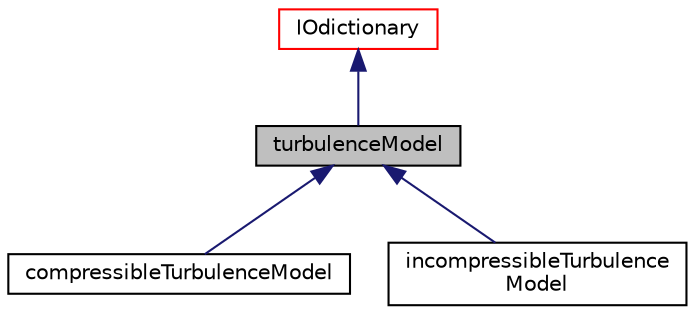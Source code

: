digraph "turbulenceModel"
{
  bgcolor="transparent";
  edge [fontname="Helvetica",fontsize="10",labelfontname="Helvetica",labelfontsize="10"];
  node [fontname="Helvetica",fontsize="10",shape=record];
  Node1 [label="turbulenceModel",height=0.2,width=0.4,color="black", fillcolor="grey75", style="filled", fontcolor="black"];
  Node2 -> Node1 [dir="back",color="midnightblue",fontsize="10",style="solid",fontname="Helvetica"];
  Node2 [label="IOdictionary",height=0.2,width=0.4,color="red",URL="$a01196.html",tooltip="IOdictionary is derived from dictionary and IOobject to give the dictionary automatic IO functionalit..."];
  Node1 -> Node3 [dir="back",color="midnightblue",fontsize="10",style="solid",fontname="Helvetica"];
  Node3 [label="compressibleTurbulenceModel",height=0.2,width=0.4,color="black",URL="$a00339.html",tooltip="Abstract base class for turbulence models (RAS, LES and laminar). "];
  Node1 -> Node4 [dir="back",color="midnightblue",fontsize="10",style="solid",fontname="Helvetica"];
  Node4 [label="incompressibleTurbulence\lModel",height=0.2,width=0.4,color="black",URL="$a01069.html",tooltip="Abstract base class for turbulence models (RAS, LES and laminar). "];
}
